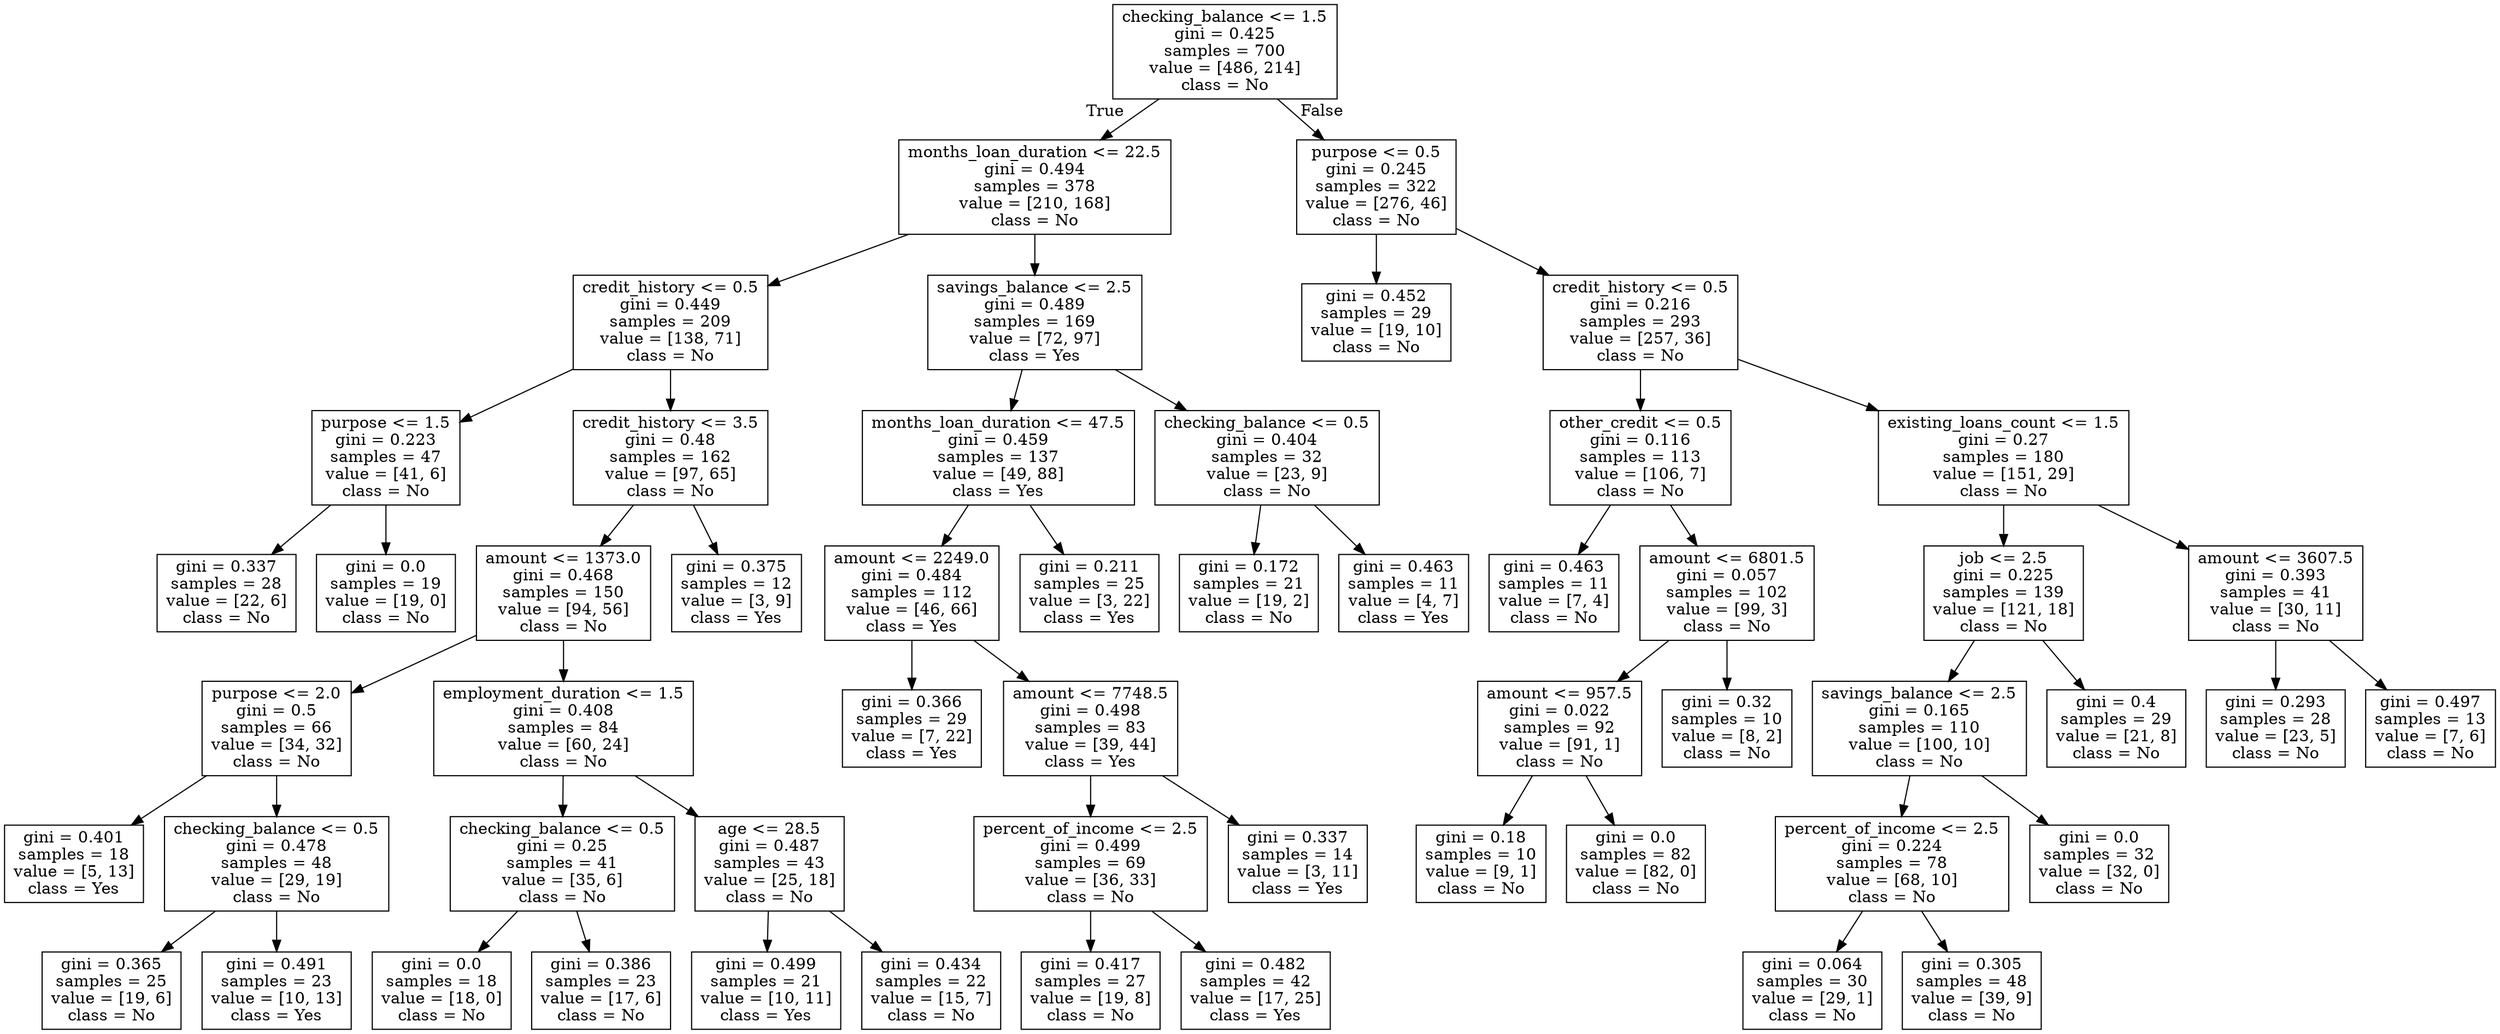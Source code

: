 digraph Tree {
node [shape=box] ;
0 [label="checking_balance <= 1.5\ngini = 0.425\nsamples = 700\nvalue = [486, 214]\nclass = No"] ;
1 [label="months_loan_duration <= 22.5\ngini = 0.494\nsamples = 378\nvalue = [210, 168]\nclass = No"] ;
0 -> 1 [labeldistance=2.5, labelangle=45, headlabel="True"] ;
2 [label="credit_history <= 0.5\ngini = 0.449\nsamples = 209\nvalue = [138, 71]\nclass = No"] ;
1 -> 2 ;
3 [label="purpose <= 1.5\ngini = 0.223\nsamples = 47\nvalue = [41, 6]\nclass = No"] ;
2 -> 3 ;
4 [label="gini = 0.337\nsamples = 28\nvalue = [22, 6]\nclass = No"] ;
3 -> 4 ;
5 [label="gini = 0.0\nsamples = 19\nvalue = [19, 0]\nclass = No"] ;
3 -> 5 ;
6 [label="credit_history <= 3.5\ngini = 0.48\nsamples = 162\nvalue = [97, 65]\nclass = No"] ;
2 -> 6 ;
7 [label="amount <= 1373.0\ngini = 0.468\nsamples = 150\nvalue = [94, 56]\nclass = No"] ;
6 -> 7 ;
8 [label="purpose <= 2.0\ngini = 0.5\nsamples = 66\nvalue = [34, 32]\nclass = No"] ;
7 -> 8 ;
9 [label="gini = 0.401\nsamples = 18\nvalue = [5, 13]\nclass = Yes"] ;
8 -> 9 ;
10 [label="checking_balance <= 0.5\ngini = 0.478\nsamples = 48\nvalue = [29, 19]\nclass = No"] ;
8 -> 10 ;
11 [label="gini = 0.365\nsamples = 25\nvalue = [19, 6]\nclass = No"] ;
10 -> 11 ;
12 [label="gini = 0.491\nsamples = 23\nvalue = [10, 13]\nclass = Yes"] ;
10 -> 12 ;
13 [label="employment_duration <= 1.5\ngini = 0.408\nsamples = 84\nvalue = [60, 24]\nclass = No"] ;
7 -> 13 ;
14 [label="checking_balance <= 0.5\ngini = 0.25\nsamples = 41\nvalue = [35, 6]\nclass = No"] ;
13 -> 14 ;
15 [label="gini = 0.0\nsamples = 18\nvalue = [18, 0]\nclass = No"] ;
14 -> 15 ;
16 [label="gini = 0.386\nsamples = 23\nvalue = [17, 6]\nclass = No"] ;
14 -> 16 ;
17 [label="age <= 28.5\ngini = 0.487\nsamples = 43\nvalue = [25, 18]\nclass = No"] ;
13 -> 17 ;
18 [label="gini = 0.499\nsamples = 21\nvalue = [10, 11]\nclass = Yes"] ;
17 -> 18 ;
19 [label="gini = 0.434\nsamples = 22\nvalue = [15, 7]\nclass = No"] ;
17 -> 19 ;
20 [label="gini = 0.375\nsamples = 12\nvalue = [3, 9]\nclass = Yes"] ;
6 -> 20 ;
21 [label="savings_balance <= 2.5\ngini = 0.489\nsamples = 169\nvalue = [72, 97]\nclass = Yes"] ;
1 -> 21 ;
22 [label="months_loan_duration <= 47.5\ngini = 0.459\nsamples = 137\nvalue = [49, 88]\nclass = Yes"] ;
21 -> 22 ;
23 [label="amount <= 2249.0\ngini = 0.484\nsamples = 112\nvalue = [46, 66]\nclass = Yes"] ;
22 -> 23 ;
24 [label="gini = 0.366\nsamples = 29\nvalue = [7, 22]\nclass = Yes"] ;
23 -> 24 ;
25 [label="amount <= 7748.5\ngini = 0.498\nsamples = 83\nvalue = [39, 44]\nclass = Yes"] ;
23 -> 25 ;
26 [label="percent_of_income <= 2.5\ngini = 0.499\nsamples = 69\nvalue = [36, 33]\nclass = No"] ;
25 -> 26 ;
27 [label="gini = 0.417\nsamples = 27\nvalue = [19, 8]\nclass = No"] ;
26 -> 27 ;
28 [label="gini = 0.482\nsamples = 42\nvalue = [17, 25]\nclass = Yes"] ;
26 -> 28 ;
29 [label="gini = 0.337\nsamples = 14\nvalue = [3, 11]\nclass = Yes"] ;
25 -> 29 ;
30 [label="gini = 0.211\nsamples = 25\nvalue = [3, 22]\nclass = Yes"] ;
22 -> 30 ;
31 [label="checking_balance <= 0.5\ngini = 0.404\nsamples = 32\nvalue = [23, 9]\nclass = No"] ;
21 -> 31 ;
32 [label="gini = 0.172\nsamples = 21\nvalue = [19, 2]\nclass = No"] ;
31 -> 32 ;
33 [label="gini = 0.463\nsamples = 11\nvalue = [4, 7]\nclass = Yes"] ;
31 -> 33 ;
34 [label="purpose <= 0.5\ngini = 0.245\nsamples = 322\nvalue = [276, 46]\nclass = No"] ;
0 -> 34 [labeldistance=2.5, labelangle=-45, headlabel="False"] ;
35 [label="gini = 0.452\nsamples = 29\nvalue = [19, 10]\nclass = No"] ;
34 -> 35 ;
36 [label="credit_history <= 0.5\ngini = 0.216\nsamples = 293\nvalue = [257, 36]\nclass = No"] ;
34 -> 36 ;
37 [label="other_credit <= 0.5\ngini = 0.116\nsamples = 113\nvalue = [106, 7]\nclass = No"] ;
36 -> 37 ;
38 [label="gini = 0.463\nsamples = 11\nvalue = [7, 4]\nclass = No"] ;
37 -> 38 ;
39 [label="amount <= 6801.5\ngini = 0.057\nsamples = 102\nvalue = [99, 3]\nclass = No"] ;
37 -> 39 ;
40 [label="amount <= 957.5\ngini = 0.022\nsamples = 92\nvalue = [91, 1]\nclass = No"] ;
39 -> 40 ;
41 [label="gini = 0.18\nsamples = 10\nvalue = [9, 1]\nclass = No"] ;
40 -> 41 ;
42 [label="gini = 0.0\nsamples = 82\nvalue = [82, 0]\nclass = No"] ;
40 -> 42 ;
43 [label="gini = 0.32\nsamples = 10\nvalue = [8, 2]\nclass = No"] ;
39 -> 43 ;
44 [label="existing_loans_count <= 1.5\ngini = 0.27\nsamples = 180\nvalue = [151, 29]\nclass = No"] ;
36 -> 44 ;
45 [label="job <= 2.5\ngini = 0.225\nsamples = 139\nvalue = [121, 18]\nclass = No"] ;
44 -> 45 ;
46 [label="savings_balance <= 2.5\ngini = 0.165\nsamples = 110\nvalue = [100, 10]\nclass = No"] ;
45 -> 46 ;
47 [label="percent_of_income <= 2.5\ngini = 0.224\nsamples = 78\nvalue = [68, 10]\nclass = No"] ;
46 -> 47 ;
48 [label="gini = 0.064\nsamples = 30\nvalue = [29, 1]\nclass = No"] ;
47 -> 48 ;
49 [label="gini = 0.305\nsamples = 48\nvalue = [39, 9]\nclass = No"] ;
47 -> 49 ;
50 [label="gini = 0.0\nsamples = 32\nvalue = [32, 0]\nclass = No"] ;
46 -> 50 ;
51 [label="gini = 0.4\nsamples = 29\nvalue = [21, 8]\nclass = No"] ;
45 -> 51 ;
52 [label="amount <= 3607.5\ngini = 0.393\nsamples = 41\nvalue = [30, 11]\nclass = No"] ;
44 -> 52 ;
53 [label="gini = 0.293\nsamples = 28\nvalue = [23, 5]\nclass = No"] ;
52 -> 53 ;
54 [label="gini = 0.497\nsamples = 13\nvalue = [7, 6]\nclass = No"] ;
52 -> 54 ;
}